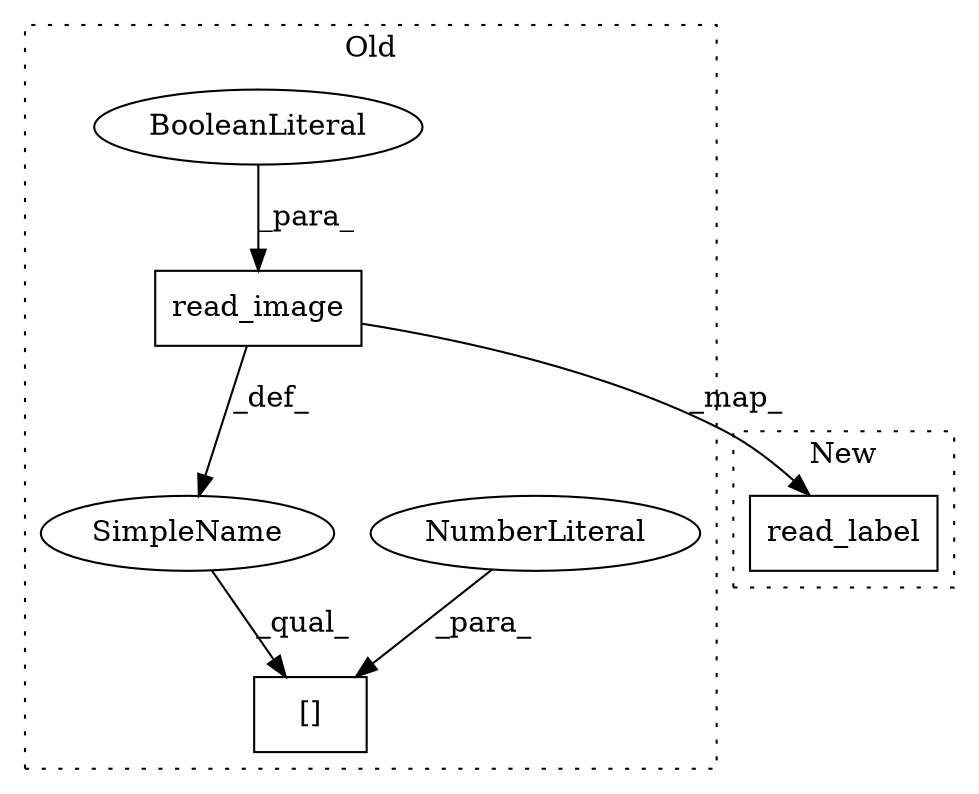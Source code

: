 digraph G {
subgraph cluster0 {
1 [label="read_image" a="32" s="3416,3455" l="11,1" shape="box"];
3 [label="[]" a="2" s="3416,3458" l="41,1" shape="box"];
4 [label="NumberLiteral" a="34" s="3457" l="1" shape="ellipse"];
5 [label="BooleanLiteral" a="9" s="3450" l="5" shape="ellipse"];
6 [label="SimpleName" a="42" s="" l="" shape="ellipse"];
label = "Old";
style="dotted";
}
subgraph cluster1 {
2 [label="read_label" a="32" s="3451,3484" l="11,1" shape="box"];
label = "New";
style="dotted";
}
1 -> 2 [label="_map_"];
1 -> 6 [label="_def_"];
4 -> 3 [label="_para_"];
5 -> 1 [label="_para_"];
6 -> 3 [label="_qual_"];
}
